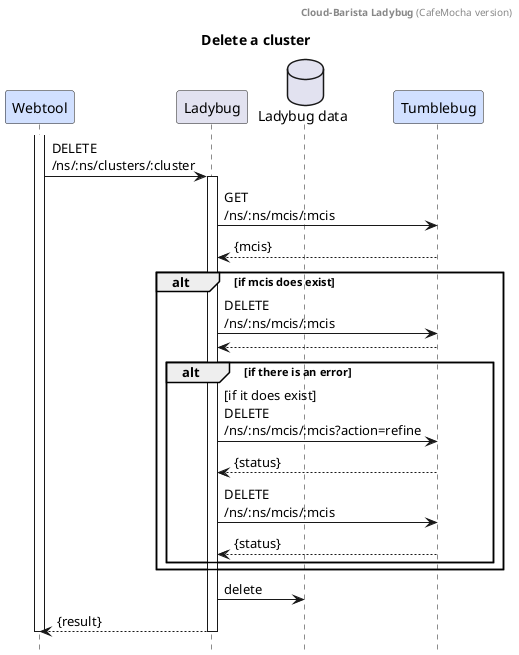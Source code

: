 @@startuml

header **Cloud-Barista Ladybug** (CafeMocha version)
title Delete a cluster
hide footbox

participant	"Webtool"		as webtool		#d1e0ff
participant	"Ladybug"		as provider
database	"Ladybug data"	as db
participant	"Tumblebug"		as tumblebug	#d1e0ff


activate webtool
	webtool		->	provider		: DELETE\n/ns/:ns/clusters/:cluster

	activate provider
		provider	->	tumblebug	: GET\n/ns/:ns/mcis/:mcis
		tumblebug	-->	provider	: {mcis}
		alt if mcis does exist 
			provider	->	tumblebug	: DELETE\n/ns/:ns/mcis/:mcis
			tumblebug	-->	provider

			alt if there is an error
				provider	->	tumblebug	: [if it does exist]\nDELETE\n/ns/:ns/mcis/:mcis?action=refine
				tumblebug	-->	provider	: {status}
				
				provider	->	tumblebug	: DELETE\n/ns/:ns/mcis/:mcis
				tumblebug	-->	provider	: {status}
			end

		end

		provider	->	db	: delete
		provider	-->	webtool		: {result}

	deactivate provider

deactivate webtool

@@enduml